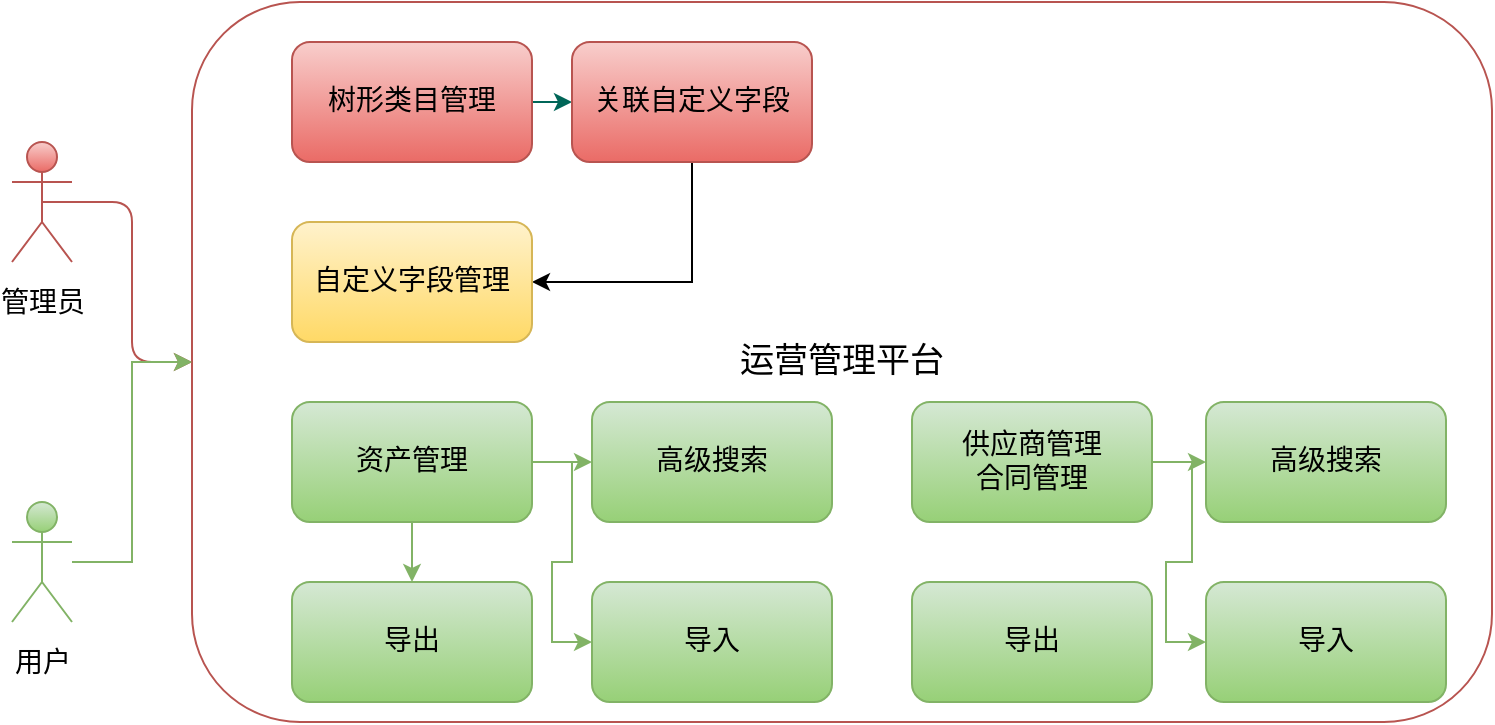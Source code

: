 <mxfile version="20.8.16" type="github">
  <diagram name="第 1 页" id="LIt1wgsDUailcB-NiFSi">
    <mxGraphModel dx="984" dy="498" grid="1" gridSize="10" guides="1" tooltips="1" connect="1" arrows="1" fold="1" page="1" pageScale="1" pageWidth="827" pageHeight="1169" math="0" shadow="0">
      <root>
        <mxCell id="0" />
        <mxCell id="1" parent="0" />
        <mxCell id="Pac1QFlBSSS2OmDMvE5--10" style="edgeStyle=orthogonalEdgeStyle;rounded=1;hachureGap=4;orthogonalLoop=1;jettySize=auto;html=1;exitX=0.5;exitY=0.5;exitDx=0;exitDy=0;exitPerimeter=0;entryX=0;entryY=0.5;entryDx=0;entryDy=0;fontFamily=Architects Daughter;fontSource=https%3A%2F%2Ffonts.googleapis.com%2Fcss%3Ffamily%3DArchitects%2BDaughter;fontSize=14;fontColor=#5C5C5C;fillColor=#f8cecc;strokeColor=#b85450;gradientColor=#ea6b66;" parent="1" source="Pac1QFlBSSS2OmDMvE5--1" target="Pac1QFlBSSS2OmDMvE5--4" edge="1">
          <mxGeometry relative="1" as="geometry" />
        </mxCell>
        <mxCell id="Pac1QFlBSSS2OmDMvE5--1" value="&lt;font style=&quot;font-size: 14px;&quot;&gt;管理员&lt;/font&gt;" style="shape=umlActor;verticalLabelPosition=bottom;verticalAlign=top;html=1;outlineConnect=0;hachureGap=4;fontFamily=Architects Daughter;fontSource=https%3A%2F%2Ffonts.googleapis.com%2Fcss%3Ffamily%3DArchitects%2BDaughter;fontSize=20;labelBackgroundColor=none;fillColor=#f8cecc;strokeColor=#b85450;gradientColor=#ea6b66;rounded=1;" parent="1" vertex="1">
          <mxGeometry x="110" y="190" width="30" height="60" as="geometry" />
        </mxCell>
        <mxCell id="Pac1QFlBSSS2OmDMvE5--4" value="&lt;font style=&quot;font-size: 17px;&quot;&gt;运营管理平台&lt;/font&gt;" style="rounded=1;whiteSpace=wrap;html=1;hachureGap=4;fontFamily=Architects Daughter;fontSource=https%3A%2F%2Ffonts.googleapis.com%2Fcss%3Ffamily%3DArchitects%2BDaughter;fontSize=14;fillColor=none;strokeColor=#b85450;gradientColor=#ea6b66;" parent="1" vertex="1">
          <mxGeometry x="200" y="120" width="650" height="360" as="geometry" />
        </mxCell>
        <mxCell id="Pac1QFlBSSS2OmDMvE5--21" style="edgeStyle=orthogonalEdgeStyle;rounded=1;hachureGap=4;orthogonalLoop=1;jettySize=auto;html=1;entryX=0;entryY=0.5;entryDx=0;entryDy=0;strokeColor=#006658;fontFamily=Architects Daughter;fontSource=https%3A%2F%2Ffonts.googleapis.com%2Fcss%3Ffamily%3DArchitects%2BDaughter;fontSize=16;fontColor=#5C5C5C;fillColor=#21C0A5;" parent="1" source="Pac1QFlBSSS2OmDMvE5--5" target="Pac1QFlBSSS2OmDMvE5--6" edge="1">
          <mxGeometry relative="1" as="geometry" />
        </mxCell>
        <mxCell id="Pac1QFlBSSS2OmDMvE5--5" value="树形类目管理" style="rounded=1;whiteSpace=wrap;html=1;hachureGap=4;fontFamily=Architects Daughter;fontSource=https%3A%2F%2Ffonts.googleapis.com%2Fcss%3Ffamily%3DArchitects%2BDaughter;fontSize=14;fillColor=#f8cecc;strokeColor=#b85450;gradientColor=#ea6b66;" parent="1" vertex="1">
          <mxGeometry x="250" y="140" width="120" height="60" as="geometry" />
        </mxCell>
        <mxCell id="oNwbv-VjIdWbzrOrp1m1-1" style="edgeStyle=orthogonalEdgeStyle;rounded=0;orthogonalLoop=1;jettySize=auto;html=1;entryX=1;entryY=0.5;entryDx=0;entryDy=0;" parent="1" source="Pac1QFlBSSS2OmDMvE5--6" target="Pac1QFlBSSS2OmDMvE5--8" edge="1">
          <mxGeometry relative="1" as="geometry">
            <Array as="points">
              <mxPoint x="450" y="260" />
            </Array>
          </mxGeometry>
        </mxCell>
        <mxCell id="Pac1QFlBSSS2OmDMvE5--6" value="关联自定义字段" style="rounded=1;whiteSpace=wrap;html=1;hachureGap=4;fontFamily=Architects Daughter;fontSource=https%3A%2F%2Ffonts.googleapis.com%2Fcss%3Ffamily%3DArchitects%2BDaughter;fontSize=14;fillColor=#f8cecc;strokeColor=#b85450;gradientColor=#ea6b66;" parent="1" vertex="1">
          <mxGeometry x="390" y="140" width="120" height="60" as="geometry" />
        </mxCell>
        <mxCell id="Pac1QFlBSSS2OmDMvE5--8" value="自定义字段管理" style="rounded=1;whiteSpace=wrap;html=1;hachureGap=4;fontFamily=Architects Daughter;fontSource=https%3A%2F%2Ffonts.googleapis.com%2Fcss%3Ffamily%3DArchitects%2BDaughter;fontSize=14;fillColor=#fff2cc;strokeColor=#d6b656;gradientColor=#ffd966;" parent="1" vertex="1">
          <mxGeometry x="250" y="230" width="120" height="60" as="geometry" />
        </mxCell>
        <mxCell id="oNwbv-VjIdWbzrOrp1m1-4" style="edgeStyle=orthogonalEdgeStyle;rounded=0;orthogonalLoop=1;jettySize=auto;html=1;entryX=0;entryY=0.5;entryDx=0;entryDy=0;fillColor=#d5e8d4;strokeColor=#82b366;gradientColor=#97d077;" parent="1" source="Pac1QFlBSSS2OmDMvE5--15" target="Pac1QFlBSSS2OmDMvE5--4" edge="1">
          <mxGeometry relative="1" as="geometry" />
        </mxCell>
        <mxCell id="Pac1QFlBSSS2OmDMvE5--15" value="&lt;font style=&quot;font-size: 14px;&quot;&gt;用户&lt;/font&gt;" style="shape=umlActor;verticalLabelPosition=bottom;verticalAlign=top;html=1;outlineConnect=0;hachureGap=4;fontFamily=Architects Daughter;fontSource=https%3A%2F%2Ffonts.googleapis.com%2Fcss%3Ffamily%3DArchitects%2BDaughter;fontSize=20;labelBackgroundColor=none;fillColor=#d5e8d4;strokeColor=#82b366;gradientColor=#97d077;rounded=1;" parent="1" vertex="1">
          <mxGeometry x="110" y="370" width="30" height="60" as="geometry" />
        </mxCell>
        <mxCell id="Pac1QFlBSSS2OmDMvE5--20" style="edgeStyle=orthogonalEdgeStyle;rounded=1;hachureGap=4;orthogonalLoop=1;jettySize=auto;html=1;entryX=0;entryY=0.5;entryDx=0;entryDy=0;strokeColor=#82b366;fontFamily=Architects Daughter;fontSource=https%3A%2F%2Ffonts.googleapis.com%2Fcss%3Ffamily%3DArchitects%2BDaughter;fontSize=17;fontColor=#5C5C5C;fillColor=#d5e8d4;gradientColor=#97d077;" parent="1" source="Pac1QFlBSSS2OmDMvE5--16" target="Pac1QFlBSSS2OmDMvE5--17" edge="1">
          <mxGeometry relative="1" as="geometry" />
        </mxCell>
        <mxCell id="oNwbv-VjIdWbzrOrp1m1-2" style="edgeStyle=orthogonalEdgeStyle;rounded=0;orthogonalLoop=1;jettySize=auto;html=1;fillColor=#d5e8d4;strokeColor=#82b366;gradientColor=#97d077;" parent="1" source="Pac1QFlBSSS2OmDMvE5--16" target="Pac1QFlBSSS2OmDMvE5--19" edge="1">
          <mxGeometry relative="1" as="geometry" />
        </mxCell>
        <mxCell id="oNwbv-VjIdWbzrOrp1m1-3" style="edgeStyle=orthogonalEdgeStyle;rounded=0;orthogonalLoop=1;jettySize=auto;html=1;entryX=0;entryY=0.5;entryDx=0;entryDy=0;fillColor=#d5e8d4;strokeColor=#82b366;gradientColor=#97d077;" parent="1" source="Pac1QFlBSSS2OmDMvE5--16" target="Pac1QFlBSSS2OmDMvE5--27" edge="1">
          <mxGeometry relative="1" as="geometry" />
        </mxCell>
        <mxCell id="Pac1QFlBSSS2OmDMvE5--16" value="资产管理" style="rounded=1;whiteSpace=wrap;html=1;hachureGap=4;fontFamily=Architects Daughter;fontSource=https%3A%2F%2Ffonts.googleapis.com%2Fcss%3Ffamily%3DArchitects%2BDaughter;fontSize=14;fillColor=#d5e8d4;strokeColor=#82b366;gradientColor=#97d077;" parent="1" vertex="1">
          <mxGeometry x="250" y="320" width="120" height="60" as="geometry" />
        </mxCell>
        <mxCell id="Pac1QFlBSSS2OmDMvE5--17" value="高级搜索" style="rounded=1;whiteSpace=wrap;html=1;hachureGap=4;fontFamily=Architects Daughter;fontSource=https%3A%2F%2Ffonts.googleapis.com%2Fcss%3Ffamily%3DArchitects%2BDaughter;fontSize=14;fillColor=#d5e8d4;strokeColor=#82b366;gradientColor=#97d077;" parent="1" vertex="1">
          <mxGeometry x="400" y="320" width="120" height="60" as="geometry" />
        </mxCell>
        <mxCell id="Pac1QFlBSSS2OmDMvE5--19" value="导出" style="rounded=1;whiteSpace=wrap;html=1;hachureGap=4;fontFamily=Architects Daughter;fontSource=https%3A%2F%2Ffonts.googleapis.com%2Fcss%3Ffamily%3DArchitects%2BDaughter;fontSize=14;fillColor=#d5e8d4;strokeColor=#82b366;gradientColor=#97d077;" parent="1" vertex="1">
          <mxGeometry x="250" y="410" width="120" height="60" as="geometry" />
        </mxCell>
        <mxCell id="Pac1QFlBSSS2OmDMvE5--27" value="导入" style="rounded=1;whiteSpace=wrap;html=1;hachureGap=4;fontFamily=Architects Daughter;fontSource=https%3A%2F%2Ffonts.googleapis.com%2Fcss%3Ffamily%3DArchitects%2BDaughter;fontSize=14;fillColor=#d5e8d4;strokeColor=#82b366;gradientColor=#97d077;" parent="1" vertex="1">
          <mxGeometry x="400" y="410" width="120" height="60" as="geometry" />
        </mxCell>
        <mxCell id="ISdCV8pbf9r5k5gEEO6S-1" style="edgeStyle=orthogonalEdgeStyle;rounded=1;hachureGap=4;orthogonalLoop=1;jettySize=auto;html=1;entryX=0;entryY=0.5;entryDx=0;entryDy=0;strokeColor=#82b366;fontFamily=Architects Daughter;fontSource=https%3A%2F%2Ffonts.googleapis.com%2Fcss%3Ffamily%3DArchitects%2BDaughter;fontSize=17;fontColor=#5C5C5C;fillColor=#d5e8d4;gradientColor=#97d077;" edge="1" parent="1" source="ISdCV8pbf9r5k5gEEO6S-3" target="ISdCV8pbf9r5k5gEEO6S-4">
          <mxGeometry relative="1" as="geometry" />
        </mxCell>
        <mxCell id="ISdCV8pbf9r5k5gEEO6S-2" style="edgeStyle=orthogonalEdgeStyle;rounded=0;orthogonalLoop=1;jettySize=auto;html=1;entryX=0;entryY=0.5;entryDx=0;entryDy=0;fillColor=#d5e8d4;strokeColor=#82b366;gradientColor=#97d077;" edge="1" parent="1" source="ISdCV8pbf9r5k5gEEO6S-3" target="ISdCV8pbf9r5k5gEEO6S-6">
          <mxGeometry relative="1" as="geometry" />
        </mxCell>
        <mxCell id="ISdCV8pbf9r5k5gEEO6S-3" value="供应商管理&lt;br&gt;合同管理" style="rounded=1;whiteSpace=wrap;html=1;hachureGap=4;fontFamily=Architects Daughter;fontSource=https%3A%2F%2Ffonts.googleapis.com%2Fcss%3Ffamily%3DArchitects%2BDaughter;fontSize=14;fillColor=#d5e8d4;strokeColor=#82b366;gradientColor=#97d077;" vertex="1" parent="1">
          <mxGeometry x="560" y="320" width="120" height="60" as="geometry" />
        </mxCell>
        <mxCell id="ISdCV8pbf9r5k5gEEO6S-4" value="高级搜索" style="rounded=1;whiteSpace=wrap;html=1;hachureGap=4;fontFamily=Architects Daughter;fontSource=https%3A%2F%2Ffonts.googleapis.com%2Fcss%3Ffamily%3DArchitects%2BDaughter;fontSize=14;fillColor=#d5e8d4;strokeColor=#82b366;gradientColor=#97d077;" vertex="1" parent="1">
          <mxGeometry x="707" y="320" width="120" height="60" as="geometry" />
        </mxCell>
        <mxCell id="ISdCV8pbf9r5k5gEEO6S-5" value="导出" style="rounded=1;whiteSpace=wrap;html=1;hachureGap=4;fontFamily=Architects Daughter;fontSource=https%3A%2F%2Ffonts.googleapis.com%2Fcss%3Ffamily%3DArchitects%2BDaughter;fontSize=14;fillColor=#d5e8d4;strokeColor=#82b366;gradientColor=#97d077;" vertex="1" parent="1">
          <mxGeometry x="560" y="410" width="120" height="60" as="geometry" />
        </mxCell>
        <mxCell id="ISdCV8pbf9r5k5gEEO6S-6" value="导入" style="rounded=1;whiteSpace=wrap;html=1;hachureGap=4;fontFamily=Architects Daughter;fontSource=https%3A%2F%2Ffonts.googleapis.com%2Fcss%3Ffamily%3DArchitects%2BDaughter;fontSize=14;fillColor=#d5e8d4;strokeColor=#82b366;gradientColor=#97d077;" vertex="1" parent="1">
          <mxGeometry x="707" y="410" width="120" height="60" as="geometry" />
        </mxCell>
      </root>
    </mxGraphModel>
  </diagram>
</mxfile>
